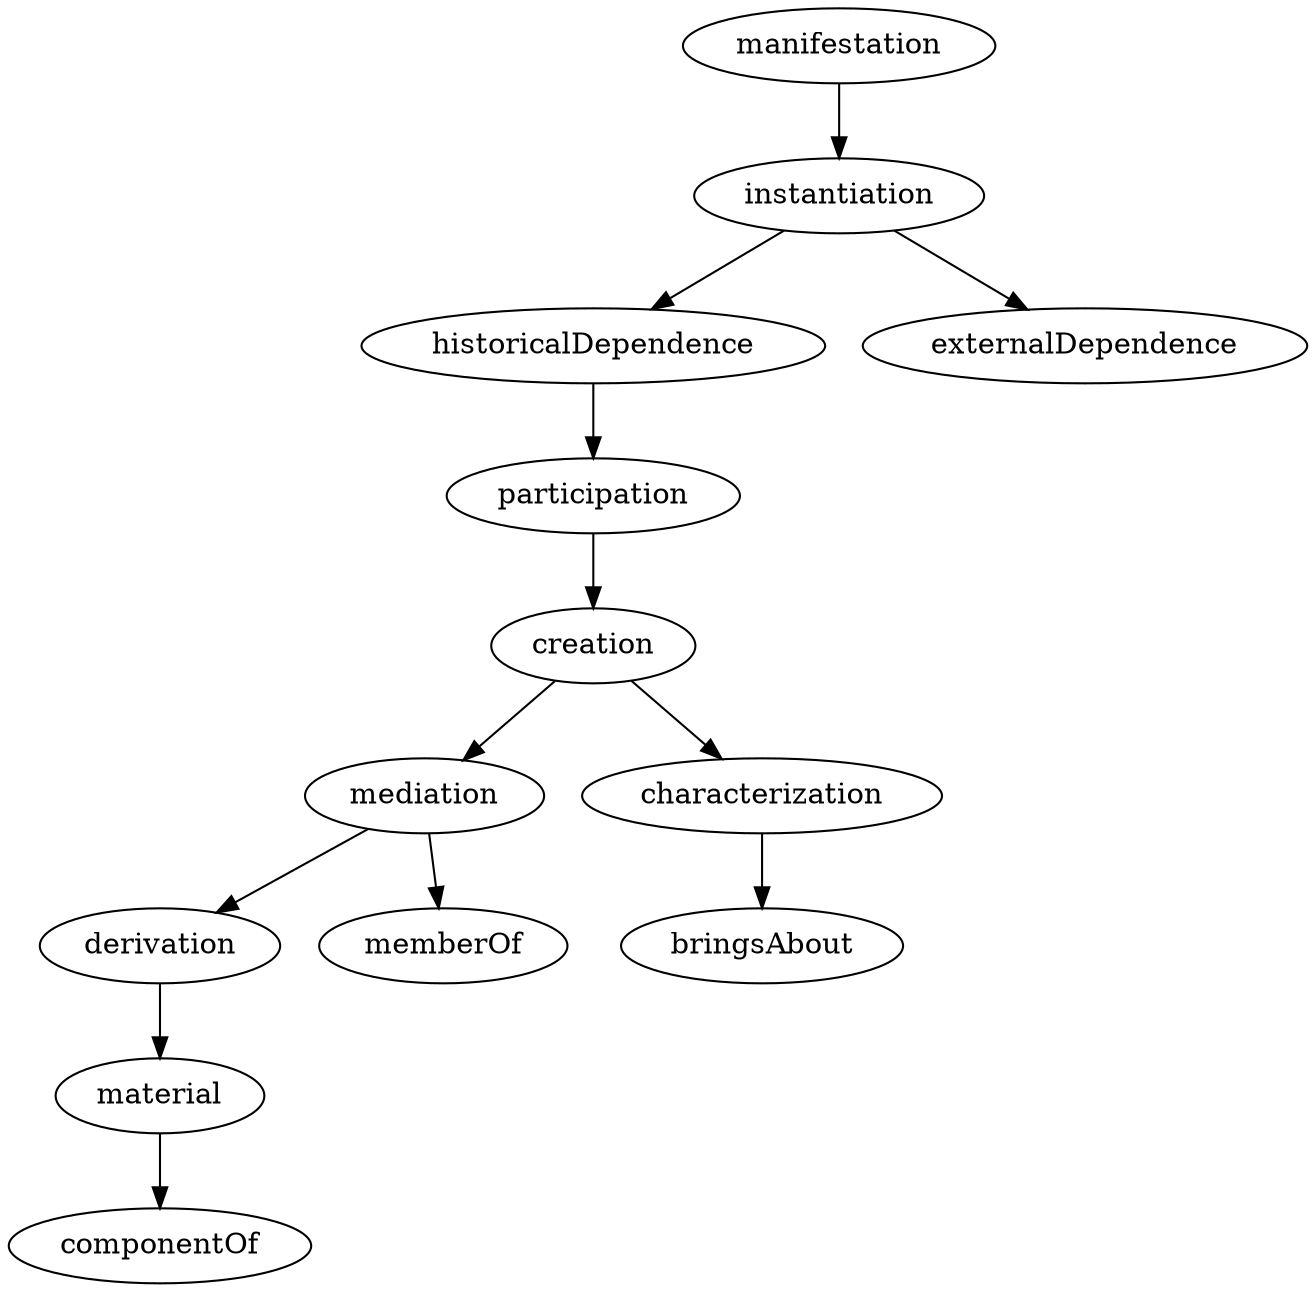 strict digraph  {
manifestation;
instantiation;
historicalDependence;
externalDependence;
participation;
creation;
mediation;
characterization;
bringsAbout;
derivation;
memberOf;
material;
componentOf;
manifestation -> instantiation;
instantiation -> historicalDependence;
instantiation -> externalDependence;
historicalDependence -> participation;
participation -> creation;
creation -> mediation;
creation -> characterization;
mediation -> derivation;
mediation -> memberOf;
characterization -> bringsAbout;
derivation -> material;
material -> componentOf;
}
